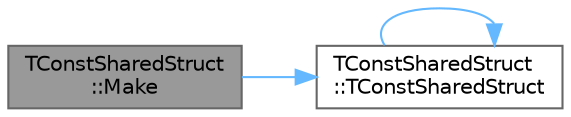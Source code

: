 digraph "TConstSharedStruct::Make"
{
 // INTERACTIVE_SVG=YES
 // LATEX_PDF_SIZE
  bgcolor="transparent";
  edge [fontname=Helvetica,fontsize=10,labelfontname=Helvetica,labelfontsize=10];
  node [fontname=Helvetica,fontsize=10,shape=box,height=0.2,width=0.4];
  rankdir="LR";
  Node1 [id="Node000001",label="TConstSharedStruct\l::Make",height=0.2,width=0.4,color="gray40", fillcolor="grey60", style="filled", fontcolor="black",tooltip="Creates a new TSharedStruct from a templated struct type."];
  Node1 -> Node2 [id="edge1_Node000001_Node000002",color="steelblue1",style="solid",tooltip=" "];
  Node2 [id="Node000002",label="TConstSharedStruct\l::TConstSharedStruct",height=0.2,width=0.4,color="grey40", fillcolor="white", style="filled",URL="$d5/d1e/structTConstSharedStruct.html#a0731e23e34981e99fe981088588ed188",tooltip=" "];
  Node2 -> Node2 [id="edge2_Node000002_Node000002",color="steelblue1",style="solid",tooltip=" "];
}
